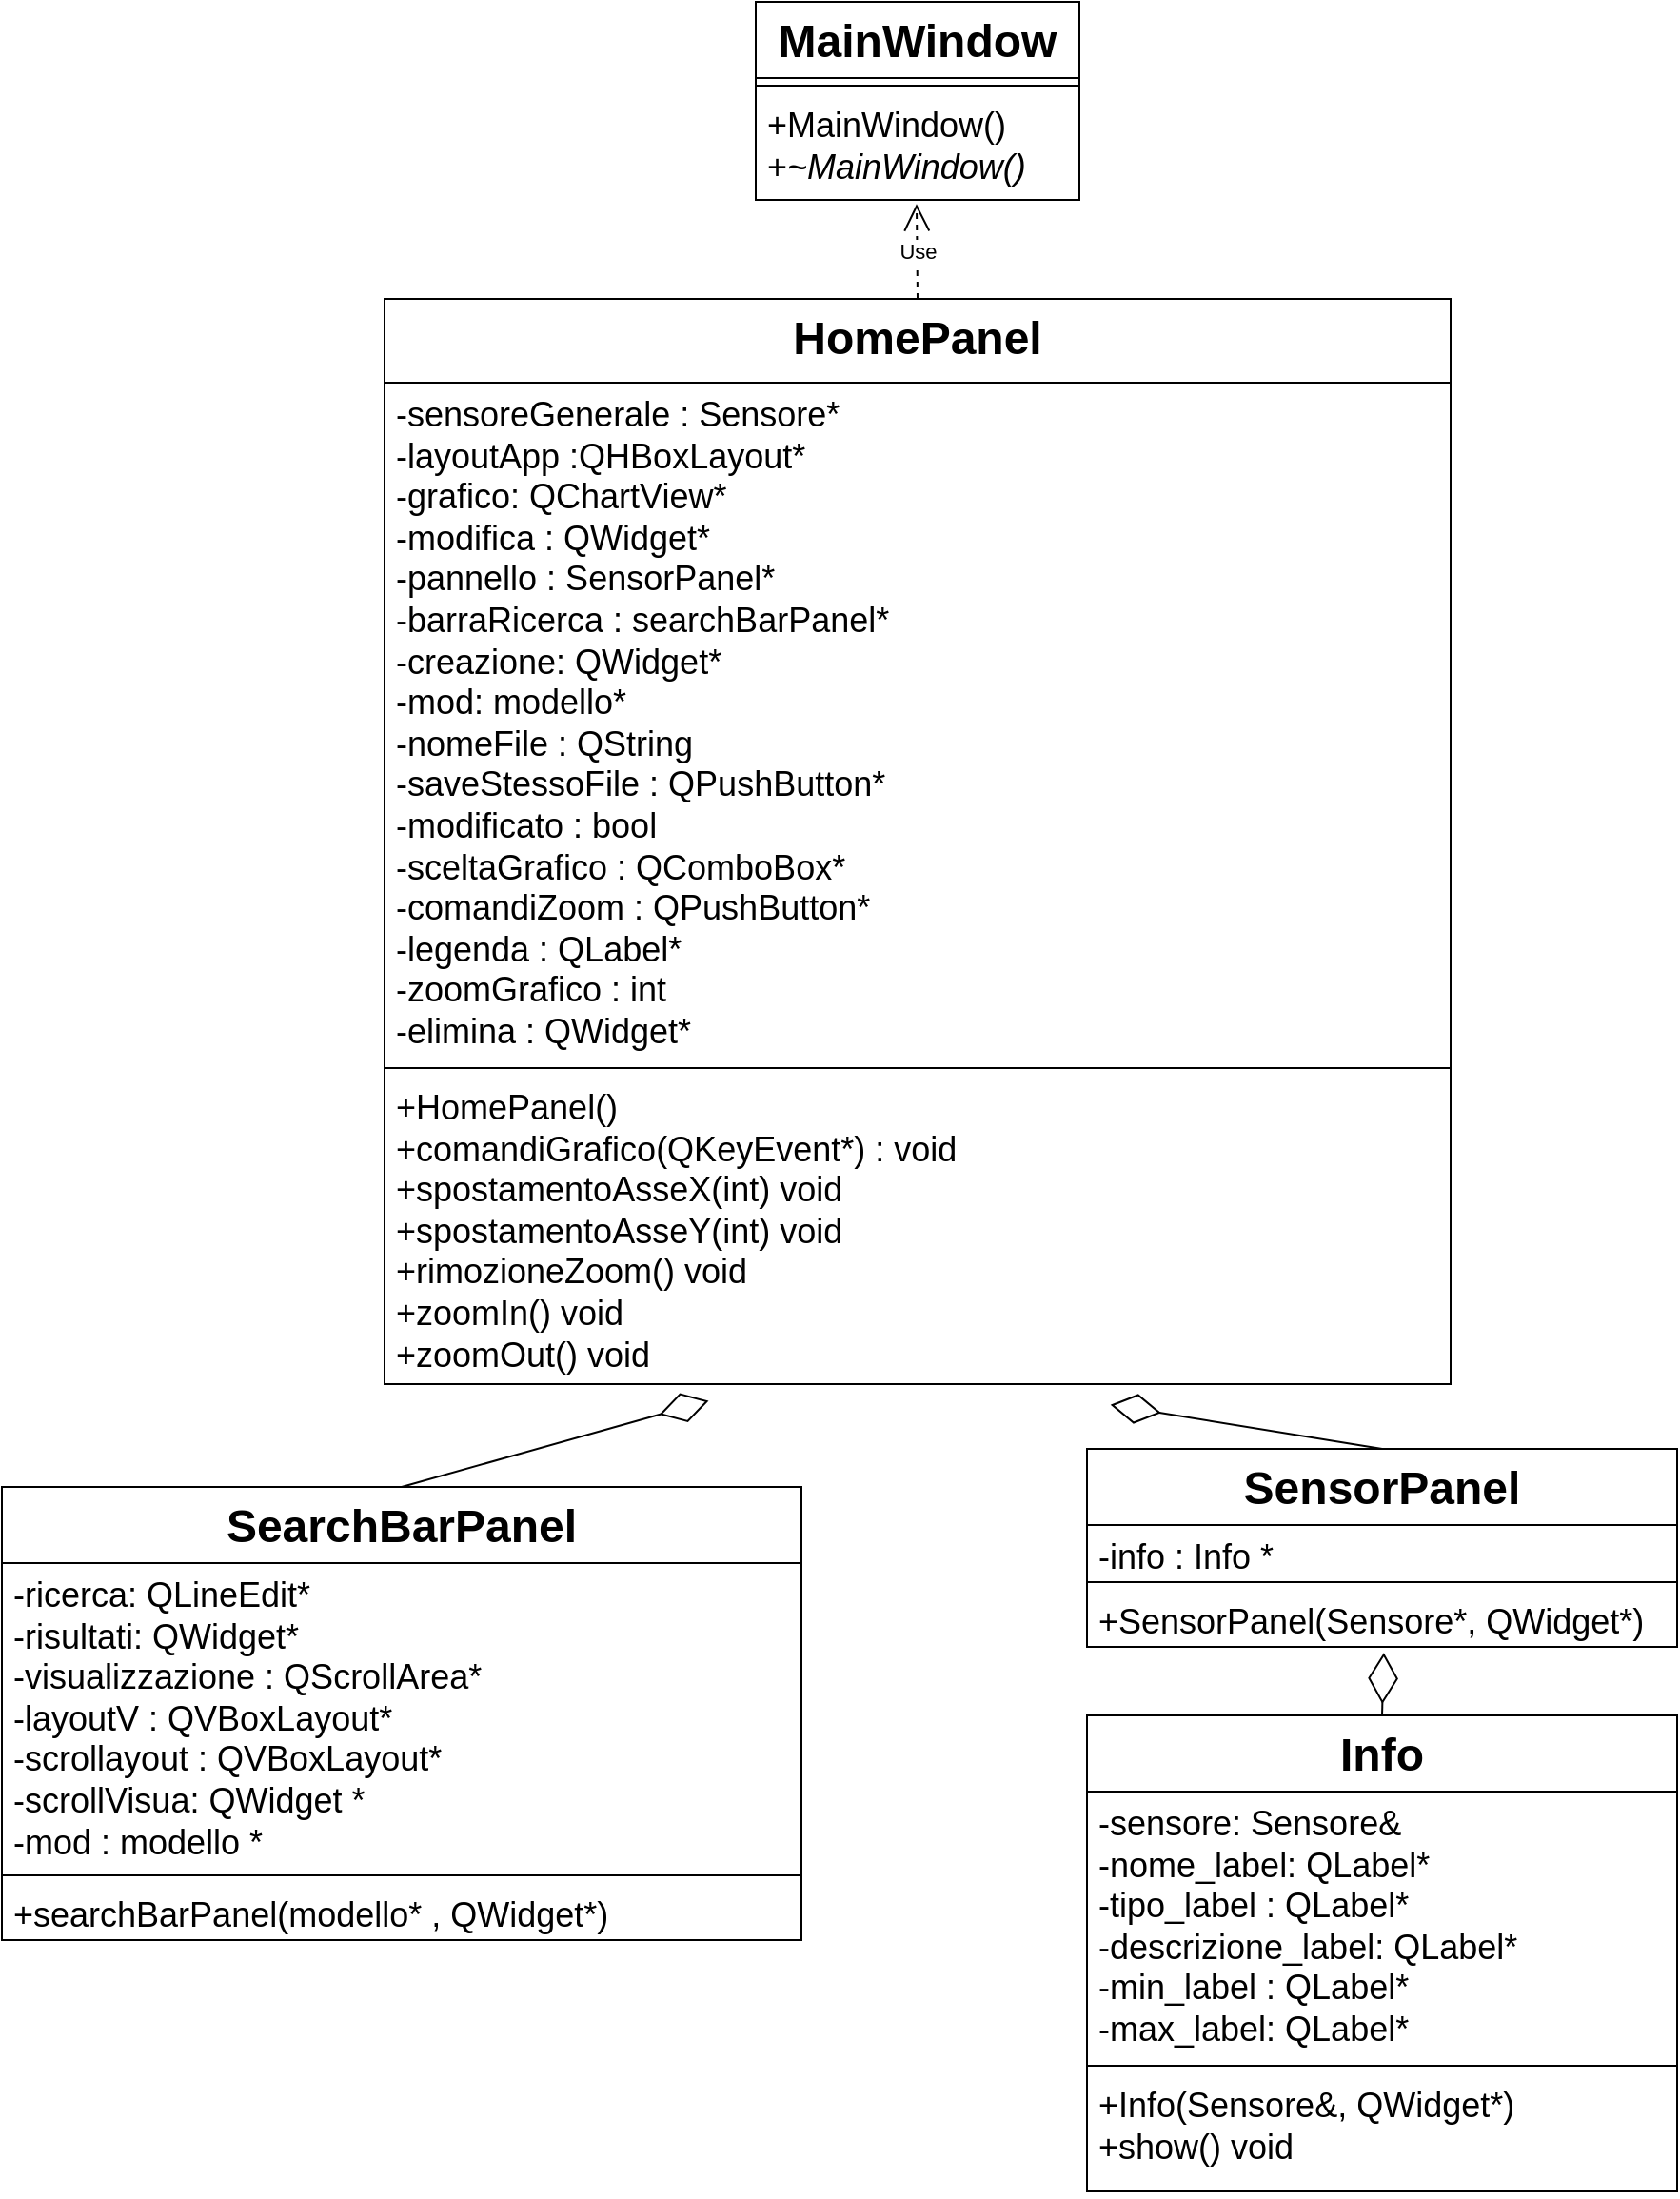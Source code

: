 <mxfile version="24.0.7" type="device">
  <diagram name="Pagina-1" id="dRhcXz8oS_HXQejQhX38">
    <mxGraphModel dx="1674" dy="1946" grid="1" gridSize="10" guides="1" tooltips="1" connect="1" arrows="1" fold="1" page="1" pageScale="1" pageWidth="1920" pageHeight="1200" math="0" shadow="0">
      <root>
        <mxCell id="0" />
        <mxCell id="1" parent="0" />
        <mxCell id="vStvGhAySzdytfDFjWN4-1" value="&lt;font style=&quot;font-size: 24px;&quot;&gt;MainWindow&lt;/font&gt;" style="swimlane;fontStyle=1;align=center;verticalAlign=top;childLayout=stackLayout;horizontal=1;startSize=40;horizontalStack=0;resizeParent=1;resizeParentMax=0;resizeLast=0;collapsible=1;marginBottom=0;whiteSpace=wrap;html=1;" parent="1" vertex="1">
          <mxGeometry x="906" y="-1180" width="170" height="104" as="geometry" />
        </mxCell>
        <mxCell id="vStvGhAySzdytfDFjWN4-2" value="" style="line;strokeWidth=1;fillColor=none;align=left;verticalAlign=middle;spacingTop=-1;spacingLeft=3;spacingRight=3;rotatable=0;labelPosition=right;points=[];portConstraint=eastwest;strokeColor=inherit;" parent="vStvGhAySzdytfDFjWN4-1" vertex="1">
          <mxGeometry y="40" width="170" height="8" as="geometry" />
        </mxCell>
        <mxCell id="vStvGhAySzdytfDFjWN4-3" value="&lt;font style=&quot;font-size: 18px;&quot;&gt;+MainWindow()&lt;br&gt;+&lt;i style=&quot;&quot;&gt;~MainWindow()&lt;/i&gt;&lt;/font&gt;" style="text;strokeColor=none;fillColor=none;align=left;verticalAlign=top;spacingLeft=4;spacingRight=4;overflow=hidden;rotatable=0;points=[[0,0.5],[1,0.5]];portConstraint=eastwest;whiteSpace=wrap;html=1;" parent="vStvGhAySzdytfDFjWN4-1" vertex="1">
          <mxGeometry y="48" width="170" height="56" as="geometry" />
        </mxCell>
        <mxCell id="vStvGhAySzdytfDFjWN4-4" value="&lt;font style=&quot;font-size: 24px;&quot;&gt;SensorPanel&lt;/font&gt;" style="swimlane;fontStyle=1;align=center;verticalAlign=top;childLayout=stackLayout;horizontal=1;startSize=40;horizontalStack=0;resizeParent=1;resizeParentMax=0;resizeLast=0;collapsible=1;marginBottom=0;whiteSpace=wrap;html=1;" parent="1" vertex="1">
          <mxGeometry x="1080" y="-420" width="310" height="104" as="geometry" />
        </mxCell>
        <mxCell id="vStvGhAySzdytfDFjWN4-5" value="&lt;font style=&quot;font-size: 18px;&quot;&gt;-info : Info *&lt;/font&gt;" style="text;strokeColor=none;fillColor=none;align=left;verticalAlign=top;spacingLeft=4;spacingRight=4;overflow=hidden;rotatable=0;points=[[0,0.5],[1,0.5]];portConstraint=eastwest;whiteSpace=wrap;html=1;" parent="vStvGhAySzdytfDFjWN4-4" vertex="1">
          <mxGeometry y="40" width="310" height="26" as="geometry" />
        </mxCell>
        <mxCell id="vStvGhAySzdytfDFjWN4-6" value="" style="line;strokeWidth=1;fillColor=none;align=left;verticalAlign=middle;spacingTop=-1;spacingLeft=3;spacingRight=3;rotatable=0;labelPosition=right;points=[];portConstraint=eastwest;strokeColor=inherit;" parent="vStvGhAySzdytfDFjWN4-4" vertex="1">
          <mxGeometry y="66" width="310" height="8" as="geometry" />
        </mxCell>
        <mxCell id="vStvGhAySzdytfDFjWN4-7" value="&lt;font style=&quot;font-size: 18px;&quot;&gt;+SensorPanel(Sensore*, QWidget*)&lt;/font&gt;" style="text;strokeColor=none;fillColor=none;align=left;verticalAlign=top;spacingLeft=4;spacingRight=4;overflow=hidden;rotatable=0;points=[[0,0.5],[1,0.5]];portConstraint=eastwest;whiteSpace=wrap;html=1;" parent="vStvGhAySzdytfDFjWN4-4" vertex="1">
          <mxGeometry y="74" width="310" height="30" as="geometry" />
        </mxCell>
        <mxCell id="vStvGhAySzdytfDFjWN4-8" value="&lt;font style=&quot;font-size: 24px;&quot;&gt;SearchBarPanel&lt;/font&gt;" style="swimlane;fontStyle=1;align=center;verticalAlign=top;childLayout=stackLayout;horizontal=1;startSize=40;horizontalStack=0;resizeParent=1;resizeParentMax=0;resizeLast=0;collapsible=1;marginBottom=0;whiteSpace=wrap;html=1;" parent="1" vertex="1">
          <mxGeometry x="510" y="-400" width="420" height="238" as="geometry" />
        </mxCell>
        <mxCell id="vStvGhAySzdytfDFjWN4-9" value="&lt;div&gt;&lt;font style=&quot;font-size: 18px;&quot;&gt;&lt;span style=&quot;background-color: initial;&quot;&gt;-ricerca: QLineEdit*&lt;/span&gt;&lt;br&gt;&lt;/font&gt;&lt;/div&gt;&lt;div&gt;&lt;font style=&quot;font-size: 18px;&quot;&gt;-risultati: QWidget*&lt;/font&gt;&lt;/div&gt;&lt;div&gt;&lt;font style=&quot;font-size: 18px;&quot;&gt;-visualizzazione : QScrollArea*&lt;/font&gt;&lt;/div&gt;&lt;div&gt;&lt;font style=&quot;font-size: 18px;&quot;&gt;-layoutV : QVBoxLayout*&lt;/font&gt;&lt;/div&gt;&lt;div&gt;&lt;font style=&quot;font-size: 18px;&quot;&gt;-scrollayout : QVBoxLayout*&lt;/font&gt;&lt;/div&gt;&lt;div&gt;&lt;font style=&quot;font-size: 18px;&quot;&gt;-scrollVisua: QWidget *&lt;/font&gt;&lt;/div&gt;&lt;div&gt;&lt;font style=&quot;font-size: 18px;&quot;&gt;-mod : modello *&lt;/font&gt;&lt;/div&gt;" style="text;strokeColor=none;fillColor=none;align=left;verticalAlign=top;spacingLeft=4;spacingRight=4;overflow=hidden;rotatable=0;points=[[0,0.5],[1,0.5]];portConstraint=eastwest;whiteSpace=wrap;html=1;" parent="vStvGhAySzdytfDFjWN4-8" vertex="1">
          <mxGeometry y="40" width="420" height="160" as="geometry" />
        </mxCell>
        <mxCell id="vStvGhAySzdytfDFjWN4-10" value="" style="line;strokeWidth=1;fillColor=none;align=left;verticalAlign=middle;spacingTop=-1;spacingLeft=3;spacingRight=3;rotatable=0;labelPosition=right;points=[];portConstraint=eastwest;strokeColor=inherit;" parent="vStvGhAySzdytfDFjWN4-8" vertex="1">
          <mxGeometry y="200" width="420" height="8" as="geometry" />
        </mxCell>
        <mxCell id="vStvGhAySzdytfDFjWN4-11" value="&lt;div&gt;&lt;font style=&quot;font-size: 18px;&quot;&gt;+searchBarPanel(modello* , QWidget*)&lt;/font&gt;&lt;/div&gt;" style="text;strokeColor=none;fillColor=none;align=left;verticalAlign=top;spacingLeft=4;spacingRight=4;overflow=hidden;rotatable=0;points=[[0,0.5],[1,0.5]];portConstraint=eastwest;whiteSpace=wrap;html=1;" parent="vStvGhAySzdytfDFjWN4-8" vertex="1">
          <mxGeometry y="208" width="420" height="30" as="geometry" />
        </mxCell>
        <mxCell id="vStvGhAySzdytfDFjWN4-12" value="&lt;font style=&quot;font-size: 24px;&quot;&gt;Info&lt;/font&gt;" style="swimlane;fontStyle=1;align=center;verticalAlign=top;childLayout=stackLayout;horizontal=1;startSize=40;horizontalStack=0;resizeParent=1;resizeParentMax=0;resizeLast=0;collapsible=1;marginBottom=0;whiteSpace=wrap;html=1;" parent="1" vertex="1">
          <mxGeometry x="1080" y="-280" width="310" height="250" as="geometry" />
        </mxCell>
        <mxCell id="vStvGhAySzdytfDFjWN4-13" value="&lt;div&gt;&lt;font style=&quot;font-size: 18px;&quot;&gt;-sensore: Sensore&amp;amp;&lt;/font&gt;&lt;/div&gt;&lt;div&gt;&lt;font style=&quot;font-size: 18px;&quot;&gt;-nome_label: QLabel*&lt;/font&gt;&lt;/div&gt;&lt;div&gt;&lt;font style=&quot;font-size: 18px;&quot;&gt;-tipo_label : QLabel*&lt;/font&gt;&lt;/div&gt;&lt;div&gt;&lt;font style=&quot;font-size: 18px;&quot;&gt;-descrizione_label: QLabel*&lt;/font&gt;&lt;/div&gt;&lt;div&gt;&lt;font style=&quot;font-size: 18px;&quot;&gt;-min_label : QLabel*&lt;/font&gt;&lt;/div&gt;&lt;div&gt;&lt;span style=&quot;background-color: initial;&quot;&gt;&lt;font style=&quot;font-size: 18px;&quot;&gt;-max_label: QLabel*&lt;/font&gt;&lt;/span&gt;&lt;/div&gt;" style="text;strokeColor=none;fillColor=none;align=left;verticalAlign=top;spacingLeft=4;spacingRight=4;overflow=hidden;rotatable=0;points=[[0,0.5],[1,0.5]];portConstraint=eastwest;whiteSpace=wrap;html=1;" parent="vStvGhAySzdytfDFjWN4-12" vertex="1">
          <mxGeometry y="40" width="310" height="140" as="geometry" />
        </mxCell>
        <mxCell id="vStvGhAySzdytfDFjWN4-14" value="" style="line;strokeWidth=1;fillColor=none;align=left;verticalAlign=middle;spacingTop=-1;spacingLeft=3;spacingRight=3;rotatable=0;labelPosition=right;points=[];portConstraint=eastwest;strokeColor=inherit;" parent="vStvGhAySzdytfDFjWN4-12" vertex="1">
          <mxGeometry y="180" width="310" height="8" as="geometry" />
        </mxCell>
        <mxCell id="vStvGhAySzdytfDFjWN4-15" value="&lt;div&gt;&lt;font style=&quot;font-size: 18px;&quot;&gt;+Info(Sensore&amp;amp;, QWidget*)&lt;span style=&quot;background-color: initial;&quot;&gt;&amp;nbsp;&lt;/span&gt;&lt;/font&gt;&lt;/div&gt;&lt;div&gt;&lt;span style=&quot;background-color: initial;&quot;&gt;&lt;font style=&quot;font-size: 18px;&quot;&gt;+show() void&lt;/font&gt;&lt;/span&gt;&lt;/div&gt;" style="text;strokeColor=none;fillColor=none;align=left;verticalAlign=top;spacingLeft=4;spacingRight=4;overflow=hidden;rotatable=0;points=[[0,0.5],[1,0.5]];portConstraint=eastwest;whiteSpace=wrap;html=1;" parent="vStvGhAySzdytfDFjWN4-12" vertex="1">
          <mxGeometry y="188" width="310" height="62" as="geometry" />
        </mxCell>
        <mxCell id="vStvGhAySzdytfDFjWN4-16" value="&lt;font style=&quot;font-size: 24px;&quot;&gt;HomePanel&lt;/font&gt;" style="swimlane;fontStyle=1;align=center;verticalAlign=top;childLayout=stackLayout;horizontal=1;startSize=44;horizontalStack=0;resizeParent=1;resizeParentMax=0;resizeLast=0;collapsible=1;marginBottom=0;whiteSpace=wrap;html=1;" parent="1" vertex="1">
          <mxGeometry x="711" y="-1024" width="560" height="570" as="geometry" />
        </mxCell>
        <mxCell id="vStvGhAySzdytfDFjWN4-17" value="&lt;div&gt;&lt;font style=&quot;font-size: 18px;&quot;&gt;-sensoreGenerale : Sensore*&lt;/font&gt;&lt;/div&gt;&lt;div&gt;&lt;font style=&quot;font-size: 18px;&quot;&gt;-layoutApp :QHBoxLayout*&lt;/font&gt;&lt;/div&gt;&lt;div&gt;&lt;font style=&quot;font-size: 18px;&quot;&gt;-grafico: QChartView*&lt;/font&gt;&lt;/div&gt;&lt;div&gt;&lt;font style=&quot;font-size: 18px;&quot;&gt;-modifica : QWidget*&lt;/font&gt;&lt;/div&gt;&lt;div&gt;&lt;font style=&quot;font-size: 18px;&quot;&gt;-pannello : SensorPanel*&lt;/font&gt;&lt;/div&gt;&lt;div&gt;&lt;font style=&quot;font-size: 18px;&quot;&gt;-barraRicerca : searchBarPanel*&lt;/font&gt;&lt;/div&gt;&lt;div&gt;&lt;font style=&quot;font-size: 18px;&quot;&gt;-creazione: QWidget*&lt;/font&gt;&lt;/div&gt;&lt;div&gt;&lt;font style=&quot;font-size: 18px;&quot;&gt;-mod: modello*&lt;/font&gt;&lt;/div&gt;&lt;div&gt;&lt;font style=&quot;font-size: 18px;&quot;&gt;-nomeFile : QString&lt;/font&gt;&lt;/div&gt;&lt;div&gt;&lt;font style=&quot;font-size: 18px;&quot;&gt;-saveStessoFile : QPushButton*&lt;/font&gt;&lt;/div&gt;&lt;div&gt;&lt;font style=&quot;font-size: 18px;&quot;&gt;-modificato : bool&lt;/font&gt;&lt;/div&gt;&lt;div&gt;&lt;font style=&quot;font-size: 18px;&quot;&gt;-sceltaGrafico : QComboBox*&lt;/font&gt;&lt;/div&gt;&lt;div&gt;&lt;font style=&quot;font-size: 18px;&quot;&gt;-comandiZoom : QPushButton*&lt;/font&gt;&lt;/div&gt;&lt;div&gt;&lt;font style=&quot;font-size: 18px;&quot;&gt;-legenda : QLabel*&lt;/font&gt;&lt;/div&gt;&lt;div&gt;&lt;font style=&quot;font-size: 18px;&quot;&gt;-zoomGrafico : int&lt;/font&gt;&lt;/div&gt;&lt;div&gt;&lt;font style=&quot;font-size: 18px;&quot;&gt;-elimina : QWidget*&lt;/font&gt;&lt;/div&gt;" style="text;strokeColor=none;fillColor=none;align=left;verticalAlign=top;spacingLeft=4;spacingRight=4;overflow=hidden;rotatable=0;points=[[0,0.5],[1,0.5]];portConstraint=eastwest;whiteSpace=wrap;html=1;" parent="vStvGhAySzdytfDFjWN4-16" vertex="1">
          <mxGeometry y="44" width="560" height="356" as="geometry" />
        </mxCell>
        <mxCell id="vStvGhAySzdytfDFjWN4-18" value="" style="line;strokeWidth=1;fillColor=none;align=left;verticalAlign=middle;spacingTop=-1;spacingLeft=3;spacingRight=3;rotatable=0;labelPosition=right;points=[];portConstraint=eastwest;strokeColor=inherit;" parent="vStvGhAySzdytfDFjWN4-16" vertex="1">
          <mxGeometry y="400" width="560" height="8" as="geometry" />
        </mxCell>
        <mxCell id="vStvGhAySzdytfDFjWN4-19" value="&lt;font style=&quot;font-size: 18px;&quot;&gt;+HomePanel()&lt;br&gt;&lt;/font&gt;&lt;div&gt;&lt;font style=&quot;font-size: 18px;&quot;&gt;+comandiGrafico(QKeyEvent*) : void&lt;/font&gt;&lt;/div&gt;&lt;div&gt;&lt;font style=&quot;font-size: 18px;&quot;&gt;+spostamentoAsseX(int) void&lt;/font&gt;&lt;/div&gt;&lt;div&gt;&lt;font style=&quot;font-size: 18px;&quot;&gt;+spostamentoAsseY(int) void&lt;/font&gt;&lt;/div&gt;&lt;div&gt;&lt;font style=&quot;font-size: 18px;&quot;&gt;+rimozioneZoom() void&lt;/font&gt;&lt;/div&gt;&lt;div&gt;&lt;font style=&quot;font-size: 18px;&quot;&gt;+zoomIn() void&lt;/font&gt;&lt;/div&gt;&lt;div&gt;&lt;font style=&quot;font-size: 18px;&quot;&gt;+zoomOut() void&lt;/font&gt;&lt;/div&gt;" style="text;strokeColor=none;fillColor=none;align=left;verticalAlign=top;spacingLeft=4;spacingRight=4;overflow=hidden;rotatable=0;points=[[0,0.5],[1,0.5]];portConstraint=eastwest;whiteSpace=wrap;html=1;" parent="vStvGhAySzdytfDFjWN4-16" vertex="1">
          <mxGeometry y="408" width="560" height="162" as="geometry" />
        </mxCell>
        <mxCell id="vStvGhAySzdytfDFjWN4-20" value="" style="endArrow=diamondThin;endFill=0;endSize=24;html=1;rounded=0;entryX=0.304;entryY=1.054;entryDx=0;entryDy=0;entryPerimeter=0;exitX=0.5;exitY=0;exitDx=0;exitDy=0;" parent="1" source="vStvGhAySzdytfDFjWN4-8" target="vStvGhAySzdytfDFjWN4-19" edge="1">
          <mxGeometry width="160" relative="1" as="geometry">
            <mxPoint x="790" y="-650" as="sourcePoint" />
            <mxPoint x="950" y="-650" as="targetPoint" />
          </mxGeometry>
        </mxCell>
        <mxCell id="vStvGhAySzdytfDFjWN4-21" value="" style="endArrow=diamondThin;endFill=0;endSize=24;html=1;rounded=0;entryX=0.681;entryY=1.067;entryDx=0;entryDy=0;entryPerimeter=0;exitX=0.5;exitY=0;exitDx=0;exitDy=0;" parent="1" source="vStvGhAySzdytfDFjWN4-4" target="vStvGhAySzdytfDFjWN4-19" edge="1">
          <mxGeometry width="160" relative="1" as="geometry">
            <mxPoint x="730" y="-390" as="sourcePoint" />
            <mxPoint x="891" y="-557" as="targetPoint" />
          </mxGeometry>
        </mxCell>
        <mxCell id="vStvGhAySzdytfDFjWN4-22" value="" style="endArrow=diamondThin;endFill=0;endSize=24;html=1;rounded=0;entryX=0.503;entryY=1.103;entryDx=0;entryDy=0;entryPerimeter=0;exitX=0.5;exitY=0;exitDx=0;exitDy=0;" parent="1" source="vStvGhAySzdytfDFjWN4-12" target="vStvGhAySzdytfDFjWN4-7" edge="1">
          <mxGeometry width="160" relative="1" as="geometry">
            <mxPoint x="740" y="-380" as="sourcePoint" />
            <mxPoint x="901" y="-547" as="targetPoint" />
          </mxGeometry>
        </mxCell>
        <mxCell id="vStvGhAySzdytfDFjWN4-23" value="Use" style="endArrow=open;endSize=12;dashed=1;html=1;rounded=0;entryX=0.497;entryY=1.039;entryDx=0;entryDy=0;entryPerimeter=0;exitX=0.5;exitY=0;exitDx=0;exitDy=0;" parent="1" source="vStvGhAySzdytfDFjWN4-16" target="vStvGhAySzdytfDFjWN4-3" edge="1">
          <mxGeometry width="160" relative="1" as="geometry">
            <mxPoint x="790" y="-650" as="sourcePoint" />
            <mxPoint x="950" y="-650" as="targetPoint" />
          </mxGeometry>
        </mxCell>
      </root>
    </mxGraphModel>
  </diagram>
</mxfile>
